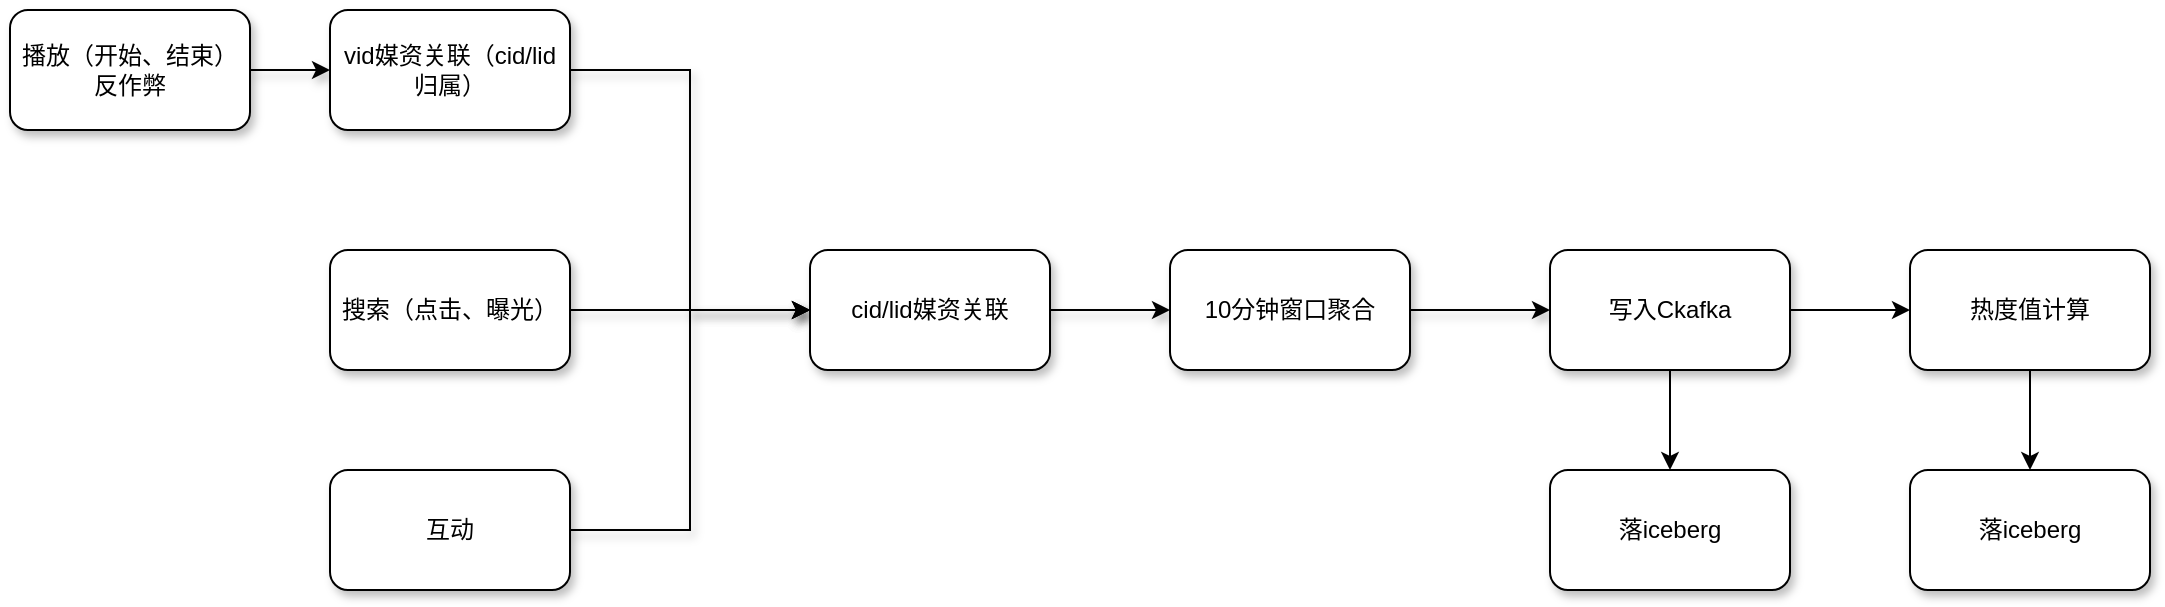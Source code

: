 <mxfile version="21.6.6" type="github" pages="2">
  <diagram name="汇总" id="qfbfjfFmnf1jzLCx6iFx">
    <mxGraphModel dx="2074" dy="1124" grid="1" gridSize="10" guides="1" tooltips="1" connect="1" arrows="1" fold="1" page="1" pageScale="1" pageWidth="827" pageHeight="1169" math="0" shadow="0">
      <root>
        <mxCell id="0" />
        <mxCell id="1" parent="0" />
        <mxCell id="IOPuIB_WRLYRgdI73b6G-14" value="" style="edgeStyle=orthogonalEdgeStyle;rounded=0;hachureGap=4;orthogonalLoop=1;jettySize=auto;html=1;fontFamily=Architects Daughter;fontSource=https%3A%2F%2Ffonts.googleapis.com%2Fcss%3Ffamily%3DArchitects%2BDaughter;fontSize=16;shadow=1;" edge="1" parent="1" source="IOPuIB_WRLYRgdI73b6G-1" target="IOPuIB_WRLYRgdI73b6G-4">
          <mxGeometry relative="1" as="geometry" />
        </mxCell>
        <mxCell id="IOPuIB_WRLYRgdI73b6G-1" value="播放（开始、结束）反作弊" style="rounded=1;whiteSpace=wrap;html=1;shadow=1;" vertex="1" parent="1">
          <mxGeometry x="40" y="100" width="120" height="60" as="geometry" />
        </mxCell>
        <mxCell id="IOPuIB_WRLYRgdI73b6G-12" style="edgeStyle=orthogonalEdgeStyle;rounded=0;orthogonalLoop=1;jettySize=auto;html=1;exitX=1;exitY=0.5;exitDx=0;exitDy=0;entryX=0;entryY=0.5;entryDx=0;entryDy=0;shadow=1;" edge="1" parent="1" source="IOPuIB_WRLYRgdI73b6G-2" target="IOPuIB_WRLYRgdI73b6G-5">
          <mxGeometry relative="1" as="geometry" />
        </mxCell>
        <mxCell id="IOPuIB_WRLYRgdI73b6G-2" value="搜索（点击、曝光）" style="rounded=1;whiteSpace=wrap;html=1;shadow=1;" vertex="1" parent="1">
          <mxGeometry x="200" y="220" width="120" height="60" as="geometry" />
        </mxCell>
        <mxCell id="IOPuIB_WRLYRgdI73b6G-13" style="edgeStyle=orthogonalEdgeStyle;rounded=0;orthogonalLoop=1;jettySize=auto;html=1;exitX=1;exitY=0.5;exitDx=0;exitDy=0;entryX=0;entryY=0.5;entryDx=0;entryDy=0;shadow=1;" edge="1" parent="1" source="IOPuIB_WRLYRgdI73b6G-3" target="IOPuIB_WRLYRgdI73b6G-5">
          <mxGeometry relative="1" as="geometry" />
        </mxCell>
        <mxCell id="IOPuIB_WRLYRgdI73b6G-3" value="互动" style="rounded=1;whiteSpace=wrap;html=1;shadow=1;" vertex="1" parent="1">
          <mxGeometry x="200" y="330" width="120" height="60" as="geometry" />
        </mxCell>
        <mxCell id="IOPuIB_WRLYRgdI73b6G-8" style="edgeStyle=orthogonalEdgeStyle;rounded=0;orthogonalLoop=1;jettySize=auto;html=1;exitX=1;exitY=0.5;exitDx=0;exitDy=0;entryX=0;entryY=0.5;entryDx=0;entryDy=0;shadow=1;" edge="1" parent="1" source="IOPuIB_WRLYRgdI73b6G-4" target="IOPuIB_WRLYRgdI73b6G-5">
          <mxGeometry relative="1" as="geometry" />
        </mxCell>
        <mxCell id="IOPuIB_WRLYRgdI73b6G-4" value="vid媒资关联（cid/lid归属）" style="rounded=1;whiteSpace=wrap;html=1;shadow=1;" vertex="1" parent="1">
          <mxGeometry x="200" y="100" width="120" height="60" as="geometry" />
        </mxCell>
        <mxCell id="IOPuIB_WRLYRgdI73b6G-16" value="" style="edgeStyle=orthogonalEdgeStyle;rounded=0;hachureGap=4;orthogonalLoop=1;jettySize=auto;html=1;fontFamily=Architects Daughter;fontSource=https%3A%2F%2Ffonts.googleapis.com%2Fcss%3Ffamily%3DArchitects%2BDaughter;fontSize=16;shadow=1;" edge="1" parent="1" source="IOPuIB_WRLYRgdI73b6G-5" target="IOPuIB_WRLYRgdI73b6G-15">
          <mxGeometry relative="1" as="geometry" />
        </mxCell>
        <mxCell id="IOPuIB_WRLYRgdI73b6G-5" value="cid/lid媒资关联" style="rounded=1;whiteSpace=wrap;html=1;shadow=1;" vertex="1" parent="1">
          <mxGeometry x="440" y="220" width="120" height="60" as="geometry" />
        </mxCell>
        <mxCell id="IOPuIB_WRLYRgdI73b6G-18" value="" style="edgeStyle=orthogonalEdgeStyle;rounded=0;hachureGap=4;orthogonalLoop=1;jettySize=auto;html=1;fontFamily=Architects Daughter;fontSource=https%3A%2F%2Ffonts.googleapis.com%2Fcss%3Ffamily%3DArchitects%2BDaughter;fontSize=16;shadow=1;" edge="1" parent="1" source="IOPuIB_WRLYRgdI73b6G-15" target="IOPuIB_WRLYRgdI73b6G-17">
          <mxGeometry relative="1" as="geometry" />
        </mxCell>
        <mxCell id="IOPuIB_WRLYRgdI73b6G-15" value="10分钟窗口聚合" style="rounded=1;whiteSpace=wrap;html=1;shadow=1;" vertex="1" parent="1">
          <mxGeometry x="620" y="220" width="120" height="60" as="geometry" />
        </mxCell>
        <mxCell id="NzxQEi3TSm0yL58QwrJA-2" value="" style="edgeStyle=orthogonalEdgeStyle;rounded=0;hachureGap=4;orthogonalLoop=1;jettySize=auto;html=1;fontFamily=Architects Daughter;fontSource=https%3A%2F%2Ffonts.googleapis.com%2Fcss%3Ffamily%3DArchitects%2BDaughter;fontSize=16;" edge="1" parent="1" source="IOPuIB_WRLYRgdI73b6G-17" target="NzxQEi3TSm0yL58QwrJA-1">
          <mxGeometry relative="1" as="geometry" />
        </mxCell>
        <mxCell id="NzxQEi3TSm0yL58QwrJA-6" value="" style="edgeStyle=orthogonalEdgeStyle;rounded=0;hachureGap=4;orthogonalLoop=1;jettySize=auto;html=1;fontFamily=Architects Daughter;fontSource=https%3A%2F%2Ffonts.googleapis.com%2Fcss%3Ffamily%3DArchitects%2BDaughter;fontSize=16;" edge="1" parent="1" source="IOPuIB_WRLYRgdI73b6G-17" target="NzxQEi3TSm0yL58QwrJA-5">
          <mxGeometry relative="1" as="geometry" />
        </mxCell>
        <mxCell id="IOPuIB_WRLYRgdI73b6G-17" value="写入Ckafka" style="rounded=1;whiteSpace=wrap;html=1;shadow=1;" vertex="1" parent="1">
          <mxGeometry x="810" y="220" width="120" height="60" as="geometry" />
        </mxCell>
        <mxCell id="NzxQEi3TSm0yL58QwrJA-1" value="落iceberg" style="rounded=1;whiteSpace=wrap;html=1;shadow=1;" vertex="1" parent="1">
          <mxGeometry x="810" y="330" width="120" height="60" as="geometry" />
        </mxCell>
        <mxCell id="NzxQEi3TSm0yL58QwrJA-8" value="" style="edgeStyle=orthogonalEdgeStyle;rounded=0;hachureGap=4;orthogonalLoop=1;jettySize=auto;html=1;fontFamily=Architects Daughter;fontSource=https%3A%2F%2Ffonts.googleapis.com%2Fcss%3Ffamily%3DArchitects%2BDaughter;fontSize=16;" edge="1" parent="1" source="NzxQEi3TSm0yL58QwrJA-5" target="NzxQEi3TSm0yL58QwrJA-7">
          <mxGeometry relative="1" as="geometry" />
        </mxCell>
        <mxCell id="NzxQEi3TSm0yL58QwrJA-5" value="热度值计算" style="rounded=1;whiteSpace=wrap;html=1;shadow=1;" vertex="1" parent="1">
          <mxGeometry x="990" y="220" width="120" height="60" as="geometry" />
        </mxCell>
        <mxCell id="NzxQEi3TSm0yL58QwrJA-7" value="落iceberg" style="rounded=1;whiteSpace=wrap;html=1;shadow=1;" vertex="1" parent="1">
          <mxGeometry x="990" y="330" width="120" height="60" as="geometry" />
        </mxCell>
      </root>
    </mxGraphModel>
  </diagram>
  <diagram id="fuF_XfVKHAe2YAOVaIg_" name="第 2 页">
    <mxGraphModel dx="1306" dy="730" grid="1" gridSize="10" guides="1" tooltips="1" connect="1" arrows="1" fold="1" page="1" pageScale="1" pageWidth="827" pageHeight="1169" math="0" shadow="0">
      <root>
        <mxCell id="0" />
        <mxCell id="1" parent="0" />
      </root>
    </mxGraphModel>
  </diagram>
</mxfile>
